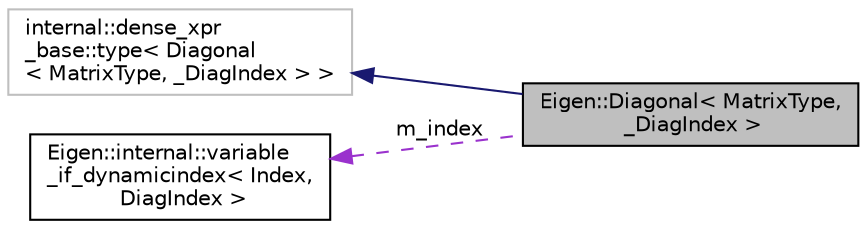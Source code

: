 digraph "Eigen::Diagonal&lt; MatrixType, _DiagIndex &gt;"
{
  edge [fontname="Helvetica",fontsize="10",labelfontname="Helvetica",labelfontsize="10"];
  node [fontname="Helvetica",fontsize="10",shape=record];
  rankdir="LR";
  Node1 [label="Eigen::Diagonal\< MatrixType,\l _DiagIndex \>",height=0.2,width=0.4,color="black", fillcolor="grey75", style="filled", fontcolor="black"];
  Node2 -> Node1 [dir="back",color="midnightblue",fontsize="10",style="solid",fontname="Helvetica"];
  Node2 [label="internal::dense_xpr\l_base::type\< Diagonal\l\< MatrixType, _DiagIndex \> \>",height=0.2,width=0.4,color="grey75", fillcolor="white", style="filled"];
  Node3 -> Node1 [dir="back",color="darkorchid3",fontsize="10",style="dashed",label=" m_index" ,fontname="Helvetica"];
  Node3 [label="Eigen::internal::variable\l_if_dynamicindex\< Index,\l DiagIndex \>",height=0.2,width=0.4,color="black", fillcolor="white", style="filled",URL="$class_eigen_1_1internal_1_1variable__if__dynamicindex.html"];
}
